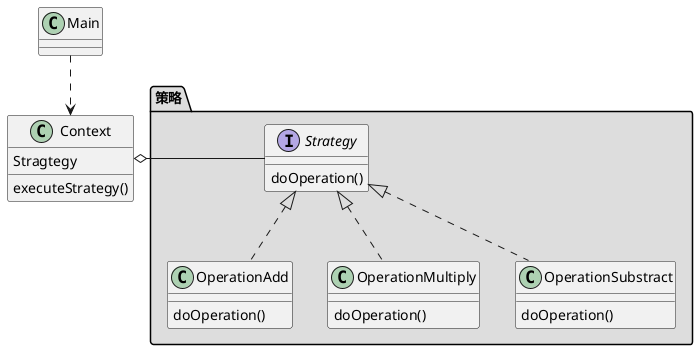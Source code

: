 @startuml
package "策略" #DDDDDD {
    interface Strategy{
        doOperation()
    }
    class OperationAdd{
        doOperation()
    }
    class OperationMultiply{
        doOperation()
    }
    class OperationSubstract{
        doOperation()
    }

    OperationAdd .up.|> Strategy
    OperationSubstract .up.|> Strategy
    OperationMultiply .up.|> Strategy
}
class Context{
    Stragtegy
    executeStrategy()
}
class Main{
}
Strategy -left-o Context
Main ..> Context
@enduml